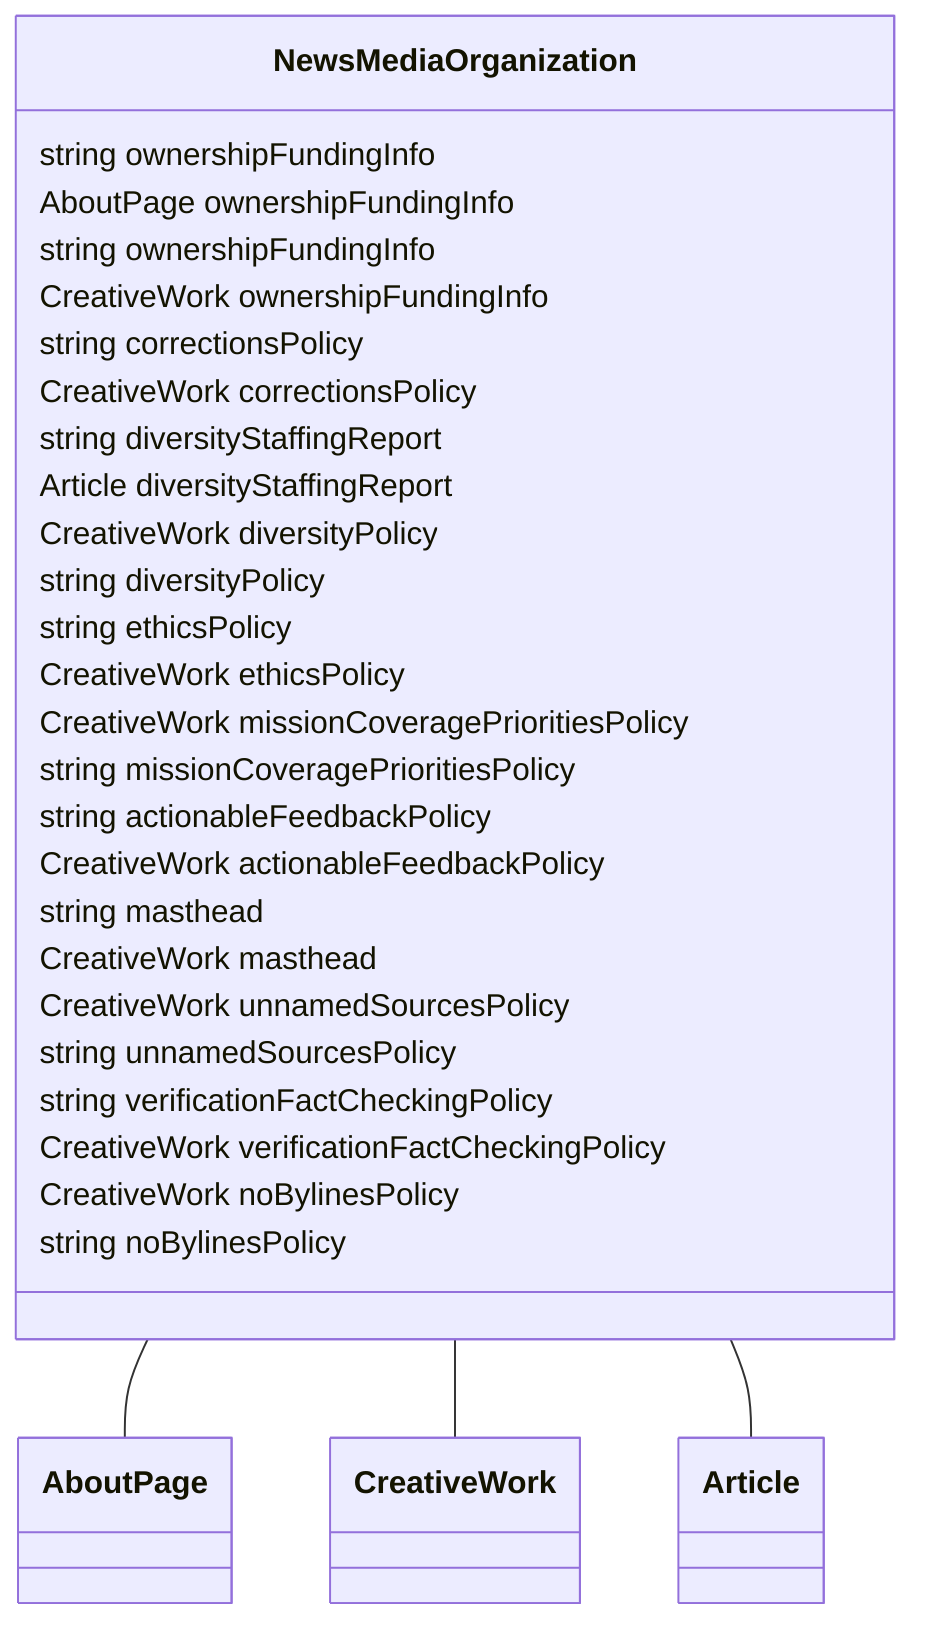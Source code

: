 classDiagram
  NewsMediaOrganization -- AboutPage
  NewsMediaOrganization -- CreativeWork
  NewsMediaOrganization -- Article


class NewsMediaOrganization {

  string ownershipFundingInfo
  AboutPage ownershipFundingInfo
  string ownershipFundingInfo
  CreativeWork ownershipFundingInfo
  string correctionsPolicy
  CreativeWork correctionsPolicy
  string diversityStaffingReport
  Article diversityStaffingReport
  CreativeWork diversityPolicy
  string diversityPolicy
  string ethicsPolicy
  CreativeWork ethicsPolicy
  CreativeWork missionCoveragePrioritiesPolicy
  string missionCoveragePrioritiesPolicy
  string actionableFeedbackPolicy
  CreativeWork actionableFeedbackPolicy
  string masthead
  CreativeWork masthead
  CreativeWork unnamedSourcesPolicy
  string unnamedSourcesPolicy
  string verificationFactCheckingPolicy
  CreativeWork verificationFactCheckingPolicy
  CreativeWork noBylinesPolicy
  string noBylinesPolicy

 }